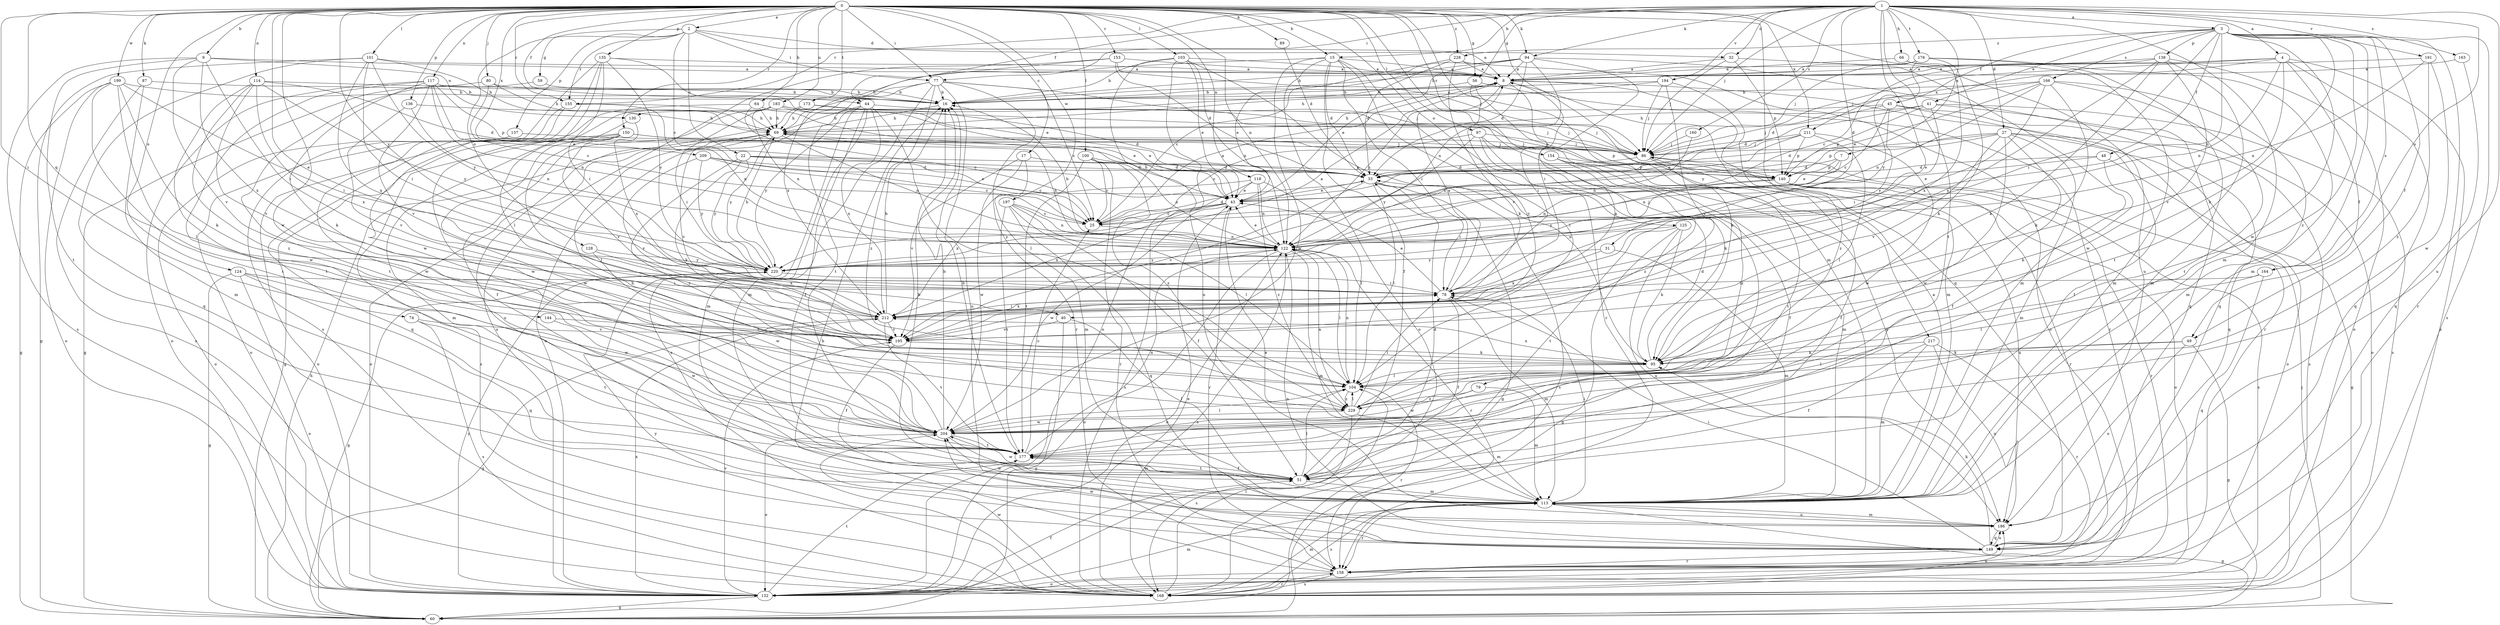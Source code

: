 strict digraph  {
0;
1;
2;
3;
4;
7;
8;
9;
15;
16;
17;
22;
25;
27;
31;
32;
33;
40;
41;
43;
44;
45;
48;
49;
51;
56;
59;
60;
64;
66;
69;
74;
77;
78;
79;
80;
86;
87;
89;
94;
95;
97;
100;
101;
103;
104;
113;
114;
117;
118;
122;
124;
125;
128;
130;
132;
135;
136;
137;
138;
140;
144;
149;
150;
153;
154;
155;
158;
160;
163;
164;
166;
168;
173;
176;
177;
183;
186;
191;
194;
195;
197;
199;
204;
209;
211;
212;
217;
220;
228;
229;
0 -> 2  [label=a];
0 -> 9  [label=b];
0 -> 15  [label=b];
0 -> 17  [label=c];
0 -> 40  [label=e];
0 -> 44  [label=f];
0 -> 56  [label=g];
0 -> 64  [label=h];
0 -> 74  [label=i];
0 -> 77  [label=i];
0 -> 79  [label=j];
0 -> 80  [label=j];
0 -> 87  [label=k];
0 -> 89  [label=k];
0 -> 94  [label=k];
0 -> 97  [label=l];
0 -> 100  [label=l];
0 -> 101  [label=l];
0 -> 103  [label=l];
0 -> 113  [label=m];
0 -> 114  [label=n];
0 -> 117  [label=n];
0 -> 118  [label=n];
0 -> 122  [label=n];
0 -> 124  [label=o];
0 -> 125  [label=o];
0 -> 135  [label=p];
0 -> 136  [label=p];
0 -> 144  [label=q];
0 -> 149  [label=q];
0 -> 150  [label=r];
0 -> 153  [label=r];
0 -> 154  [label=r];
0 -> 155  [label=r];
0 -> 173  [label=t];
0 -> 183  [label=u];
0 -> 186  [label=u];
0 -> 197  [label=w];
0 -> 199  [label=w];
0 -> 204  [label=w];
0 -> 209  [label=x];
0 -> 211  [label=x];
0 -> 217  [label=y];
0 -> 220  [label=y];
0 -> 228  [label=z];
1 -> 3  [label=a];
1 -> 4  [label=a];
1 -> 7  [label=a];
1 -> 15  [label=b];
1 -> 27  [label=d];
1 -> 31  [label=d];
1 -> 32  [label=d];
1 -> 40  [label=e];
1 -> 44  [label=f];
1 -> 56  [label=g];
1 -> 66  [label=h];
1 -> 77  [label=i];
1 -> 86  [label=j];
1 -> 94  [label=k];
1 -> 113  [label=m];
1 -> 155  [label=r];
1 -> 160  [label=s];
1 -> 163  [label=s];
1 -> 164  [label=s];
1 -> 176  [label=t];
1 -> 177  [label=t];
1 -> 186  [label=u];
1 -> 191  [label=v];
1 -> 194  [label=v];
2 -> 8  [label=a];
2 -> 22  [label=c];
2 -> 25  [label=c];
2 -> 32  [label=d];
2 -> 59  [label=g];
2 -> 77  [label=i];
2 -> 128  [label=o];
2 -> 137  [label=p];
2 -> 155  [label=r];
3 -> 41  [label=e];
3 -> 45  [label=f];
3 -> 48  [label=f];
3 -> 49  [label=f];
3 -> 78  [label=i];
3 -> 95  [label=k];
3 -> 113  [label=m];
3 -> 122  [label=n];
3 -> 138  [label=p];
3 -> 158  [label=r];
3 -> 164  [label=s];
3 -> 166  [label=s];
3 -> 168  [label=s];
3 -> 204  [label=w];
3 -> 228  [label=z];
3 -> 229  [label=z];
4 -> 8  [label=a];
4 -> 49  [label=f];
4 -> 86  [label=j];
4 -> 122  [label=n];
4 -> 149  [label=q];
4 -> 168  [label=s];
4 -> 195  [label=v];
4 -> 211  [label=x];
7 -> 33  [label=d];
7 -> 43  [label=e];
7 -> 122  [label=n];
7 -> 140  [label=p];
8 -> 16  [label=b];
8 -> 78  [label=i];
8 -> 113  [label=m];
8 -> 122  [label=n];
8 -> 130  [label=o];
8 -> 158  [label=r];
9 -> 8  [label=a];
9 -> 78  [label=i];
9 -> 130  [label=o];
9 -> 168  [label=s];
9 -> 177  [label=t];
9 -> 195  [label=v];
9 -> 212  [label=x];
15 -> 8  [label=a];
15 -> 33  [label=d];
15 -> 51  [label=f];
15 -> 69  [label=h];
15 -> 78  [label=i];
15 -> 104  [label=l];
15 -> 132  [label=o];
15 -> 158  [label=r];
15 -> 204  [label=w];
16 -> 69  [label=h];
17 -> 33  [label=d];
17 -> 113  [label=m];
17 -> 195  [label=v];
17 -> 204  [label=w];
22 -> 25  [label=c];
22 -> 33  [label=d];
22 -> 95  [label=k];
22 -> 140  [label=p];
22 -> 220  [label=y];
22 -> 229  [label=z];
25 -> 8  [label=a];
25 -> 33  [label=d];
25 -> 122  [label=n];
27 -> 33  [label=d];
27 -> 51  [label=f];
27 -> 86  [label=j];
27 -> 113  [label=m];
27 -> 132  [label=o];
27 -> 140  [label=p];
27 -> 168  [label=s];
27 -> 195  [label=v];
27 -> 204  [label=w];
31 -> 113  [label=m];
31 -> 212  [label=x];
31 -> 220  [label=y];
32 -> 8  [label=a];
32 -> 86  [label=j];
32 -> 113  [label=m];
32 -> 140  [label=p];
33 -> 43  [label=e];
33 -> 60  [label=g];
33 -> 78  [label=i];
33 -> 104  [label=l];
33 -> 168  [label=s];
33 -> 195  [label=v];
40 -> 51  [label=f];
40 -> 60  [label=g];
40 -> 195  [label=v];
41 -> 33  [label=d];
41 -> 69  [label=h];
41 -> 78  [label=i];
41 -> 132  [label=o];
41 -> 140  [label=p];
41 -> 168  [label=s];
43 -> 25  [label=c];
43 -> 69  [label=h];
43 -> 158  [label=r];
43 -> 204  [label=w];
43 -> 212  [label=x];
43 -> 220  [label=y];
44 -> 51  [label=f];
44 -> 69  [label=h];
44 -> 86  [label=j];
44 -> 104  [label=l];
44 -> 113  [label=m];
44 -> 168  [label=s];
44 -> 212  [label=x];
44 -> 220  [label=y];
45 -> 25  [label=c];
45 -> 51  [label=f];
45 -> 69  [label=h];
45 -> 86  [label=j];
45 -> 149  [label=q];
45 -> 220  [label=y];
48 -> 33  [label=d];
48 -> 43  [label=e];
48 -> 60  [label=g];
48 -> 95  [label=k];
49 -> 60  [label=g];
49 -> 95  [label=k];
49 -> 104  [label=l];
49 -> 186  [label=u];
51 -> 16  [label=b];
51 -> 33  [label=d];
51 -> 104  [label=l];
51 -> 113  [label=m];
51 -> 177  [label=t];
51 -> 204  [label=w];
56 -> 16  [label=b];
56 -> 95  [label=k];
56 -> 158  [label=r];
56 -> 195  [label=v];
59 -> 16  [label=b];
59 -> 177  [label=t];
60 -> 69  [label=h];
60 -> 86  [label=j];
64 -> 25  [label=c];
64 -> 43  [label=e];
64 -> 69  [label=h];
64 -> 149  [label=q];
66 -> 8  [label=a];
66 -> 113  [label=m];
66 -> 212  [label=x];
69 -> 86  [label=j];
69 -> 122  [label=n];
69 -> 132  [label=o];
69 -> 195  [label=v];
69 -> 220  [label=y];
74 -> 168  [label=s];
74 -> 177  [label=t];
74 -> 195  [label=v];
77 -> 16  [label=b];
77 -> 25  [label=c];
77 -> 86  [label=j];
77 -> 113  [label=m];
77 -> 132  [label=o];
77 -> 158  [label=r];
77 -> 177  [label=t];
77 -> 186  [label=u];
77 -> 229  [label=z];
78 -> 8  [label=a];
78 -> 43  [label=e];
78 -> 51  [label=f];
78 -> 113  [label=m];
78 -> 212  [label=x];
79 -> 113  [label=m];
79 -> 204  [label=w];
79 -> 229  [label=z];
80 -> 16  [label=b];
80 -> 25  [label=c];
80 -> 60  [label=g];
80 -> 69  [label=h];
86 -> 33  [label=d];
86 -> 51  [label=f];
86 -> 158  [label=r];
86 -> 177  [label=t];
87 -> 16  [label=b];
87 -> 113  [label=m];
87 -> 168  [label=s];
89 -> 33  [label=d];
94 -> 8  [label=a];
94 -> 16  [label=b];
94 -> 25  [label=c];
94 -> 33  [label=d];
94 -> 43  [label=e];
94 -> 78  [label=i];
94 -> 122  [label=n];
94 -> 149  [label=q];
95 -> 33  [label=d];
95 -> 104  [label=l];
95 -> 212  [label=x];
97 -> 25  [label=c];
97 -> 86  [label=j];
97 -> 95  [label=k];
97 -> 186  [label=u];
97 -> 220  [label=y];
97 -> 229  [label=z];
100 -> 25  [label=c];
100 -> 33  [label=d];
100 -> 122  [label=n];
100 -> 158  [label=r];
100 -> 177  [label=t];
100 -> 229  [label=z];
101 -> 8  [label=a];
101 -> 60  [label=g];
101 -> 69  [label=h];
101 -> 78  [label=i];
101 -> 149  [label=q];
101 -> 212  [label=x];
101 -> 220  [label=y];
103 -> 8  [label=a];
103 -> 16  [label=b];
103 -> 43  [label=e];
103 -> 95  [label=k];
103 -> 122  [label=n];
103 -> 132  [label=o];
103 -> 186  [label=u];
104 -> 122  [label=n];
104 -> 158  [label=r];
104 -> 229  [label=z];
113 -> 8  [label=a];
113 -> 43  [label=e];
113 -> 60  [label=g];
113 -> 78  [label=i];
113 -> 158  [label=r];
113 -> 168  [label=s];
113 -> 186  [label=u];
113 -> 204  [label=w];
114 -> 16  [label=b];
114 -> 33  [label=d];
114 -> 195  [label=v];
114 -> 204  [label=w];
114 -> 212  [label=x];
114 -> 220  [label=y];
114 -> 229  [label=z];
117 -> 16  [label=b];
117 -> 43  [label=e];
117 -> 95  [label=k];
117 -> 122  [label=n];
117 -> 132  [label=o];
117 -> 140  [label=p];
117 -> 177  [label=t];
117 -> 195  [label=v];
118 -> 43  [label=e];
118 -> 104  [label=l];
118 -> 122  [label=n];
118 -> 168  [label=s];
118 -> 212  [label=x];
118 -> 229  [label=z];
122 -> 16  [label=b];
122 -> 43  [label=e];
122 -> 69  [label=h];
122 -> 104  [label=l];
122 -> 113  [label=m];
122 -> 132  [label=o];
122 -> 158  [label=r];
122 -> 168  [label=s];
122 -> 220  [label=y];
124 -> 60  [label=g];
124 -> 78  [label=i];
124 -> 132  [label=o];
124 -> 149  [label=q];
124 -> 204  [label=w];
125 -> 60  [label=g];
125 -> 95  [label=k];
125 -> 122  [label=n];
125 -> 177  [label=t];
125 -> 186  [label=u];
128 -> 204  [label=w];
128 -> 212  [label=x];
128 -> 220  [label=y];
130 -> 204  [label=w];
130 -> 212  [label=x];
132 -> 51  [label=f];
132 -> 60  [label=g];
132 -> 113  [label=m];
132 -> 122  [label=n];
132 -> 177  [label=t];
132 -> 195  [label=v];
132 -> 212  [label=x];
132 -> 220  [label=y];
135 -> 8  [label=a];
135 -> 43  [label=e];
135 -> 78  [label=i];
135 -> 104  [label=l];
135 -> 168  [label=s];
135 -> 204  [label=w];
135 -> 220  [label=y];
136 -> 69  [label=h];
136 -> 122  [label=n];
136 -> 195  [label=v];
137 -> 86  [label=j];
137 -> 132  [label=o];
138 -> 8  [label=a];
138 -> 25  [label=c];
138 -> 95  [label=k];
138 -> 132  [label=o];
138 -> 177  [label=t];
138 -> 204  [label=w];
138 -> 212  [label=x];
140 -> 122  [label=n];
140 -> 132  [label=o];
140 -> 158  [label=r];
140 -> 168  [label=s];
140 -> 186  [label=u];
140 -> 220  [label=y];
144 -> 195  [label=v];
144 -> 204  [label=w];
149 -> 78  [label=i];
149 -> 95  [label=k];
149 -> 122  [label=n];
149 -> 158  [label=r];
149 -> 186  [label=u];
149 -> 204  [label=w];
150 -> 86  [label=j];
150 -> 104  [label=l];
150 -> 113  [label=m];
150 -> 132  [label=o];
150 -> 140  [label=p];
150 -> 168  [label=s];
150 -> 195  [label=v];
150 -> 204  [label=w];
153 -> 8  [label=a];
153 -> 33  [label=d];
153 -> 86  [label=j];
153 -> 132  [label=o];
153 -> 212  [label=x];
154 -> 51  [label=f];
154 -> 113  [label=m];
154 -> 140  [label=p];
154 -> 229  [label=z];
155 -> 69  [label=h];
155 -> 122  [label=n];
155 -> 132  [label=o];
155 -> 204  [label=w];
158 -> 16  [label=b];
158 -> 132  [label=o];
158 -> 168  [label=s];
160 -> 86  [label=j];
160 -> 122  [label=n];
163 -> 8  [label=a];
163 -> 149  [label=q];
164 -> 78  [label=i];
164 -> 104  [label=l];
164 -> 149  [label=q];
166 -> 16  [label=b];
166 -> 33  [label=d];
166 -> 43  [label=e];
166 -> 78  [label=i];
166 -> 95  [label=k];
166 -> 113  [label=m];
166 -> 122  [label=n];
166 -> 177  [label=t];
168 -> 43  [label=e];
168 -> 104  [label=l];
168 -> 113  [label=m];
168 -> 158  [label=r];
168 -> 186  [label=u];
168 -> 204  [label=w];
168 -> 220  [label=y];
173 -> 33  [label=d];
173 -> 69  [label=h];
173 -> 86  [label=j];
173 -> 186  [label=u];
176 -> 8  [label=a];
176 -> 16  [label=b];
176 -> 86  [label=j];
176 -> 95  [label=k];
176 -> 113  [label=m];
176 -> 149  [label=q];
176 -> 220  [label=y];
177 -> 16  [label=b];
177 -> 25  [label=c];
177 -> 51  [label=f];
177 -> 122  [label=n];
183 -> 43  [label=e];
183 -> 51  [label=f];
183 -> 60  [label=g];
183 -> 69  [label=h];
183 -> 78  [label=i];
183 -> 86  [label=j];
183 -> 122  [label=n];
183 -> 140  [label=p];
186 -> 113  [label=m];
186 -> 149  [label=q];
191 -> 8  [label=a];
191 -> 122  [label=n];
191 -> 204  [label=w];
191 -> 229  [label=z];
194 -> 16  [label=b];
194 -> 69  [label=h];
194 -> 86  [label=j];
194 -> 195  [label=v];
194 -> 229  [label=z];
195 -> 8  [label=a];
195 -> 51  [label=f];
195 -> 95  [label=k];
197 -> 25  [label=c];
197 -> 51  [label=f];
197 -> 104  [label=l];
197 -> 122  [label=n];
197 -> 149  [label=q];
197 -> 177  [label=t];
199 -> 16  [label=b];
199 -> 60  [label=g];
199 -> 78  [label=i];
199 -> 95  [label=k];
199 -> 104  [label=l];
199 -> 132  [label=o];
199 -> 177  [label=t];
204 -> 16  [label=b];
204 -> 69  [label=h];
204 -> 104  [label=l];
204 -> 113  [label=m];
204 -> 132  [label=o];
204 -> 177  [label=t];
209 -> 25  [label=c];
209 -> 33  [label=d];
209 -> 43  [label=e];
209 -> 195  [label=v];
209 -> 220  [label=y];
211 -> 43  [label=e];
211 -> 86  [label=j];
211 -> 104  [label=l];
211 -> 122  [label=n];
211 -> 140  [label=p];
211 -> 204  [label=w];
212 -> 16  [label=b];
212 -> 60  [label=g];
212 -> 78  [label=i];
212 -> 177  [label=t];
212 -> 195  [label=v];
217 -> 51  [label=f];
217 -> 95  [label=k];
217 -> 113  [label=m];
217 -> 158  [label=r];
217 -> 186  [label=u];
220 -> 8  [label=a];
220 -> 60  [label=g];
220 -> 69  [label=h];
220 -> 78  [label=i];
228 -> 8  [label=a];
228 -> 33  [label=d];
228 -> 43  [label=e];
228 -> 132  [label=o];
228 -> 195  [label=v];
229 -> 78  [label=i];
229 -> 104  [label=l];
229 -> 113  [label=m];
229 -> 122  [label=n];
229 -> 168  [label=s];
229 -> 204  [label=w];
}
